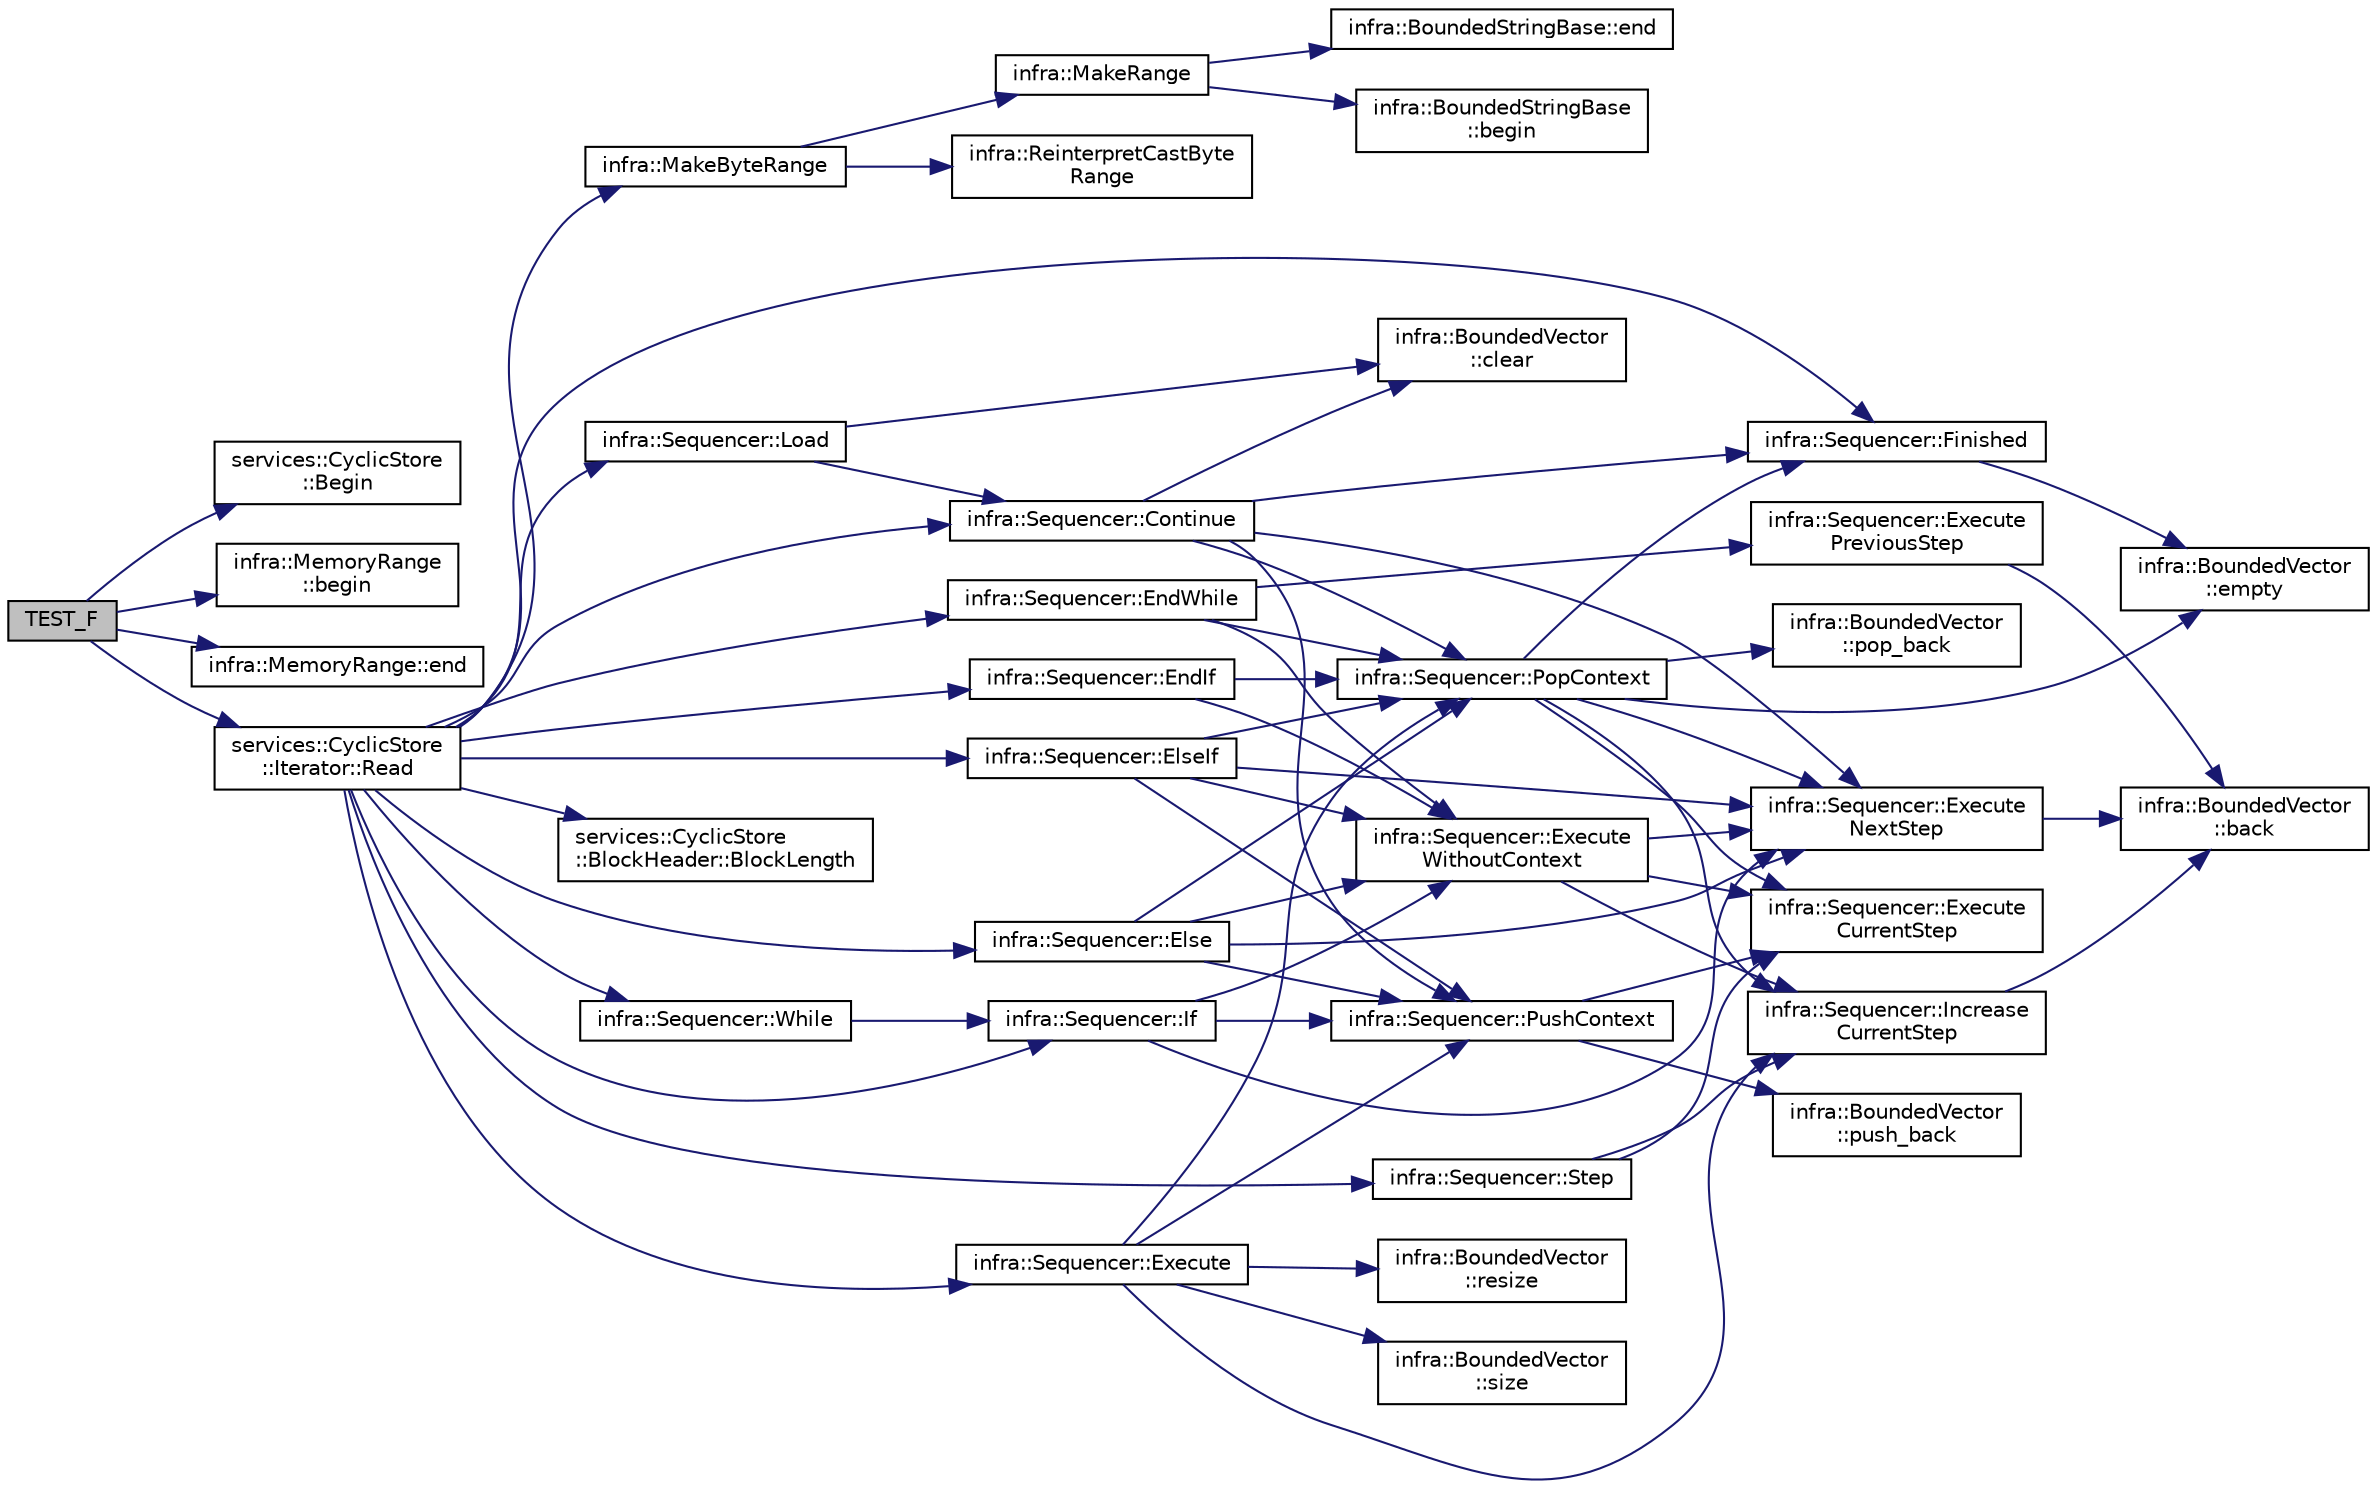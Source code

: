 digraph "TEST_F"
{
 // INTERACTIVE_SVG=YES
  edge [fontname="Helvetica",fontsize="10",labelfontname="Helvetica",labelfontsize="10"];
  node [fontname="Helvetica",fontsize="10",shape=record];
  rankdir="LR";
  Node868 [label="TEST_F",height=0.2,width=0.4,color="black", fillcolor="grey75", style="filled", fontcolor="black"];
  Node868 -> Node869 [color="midnightblue",fontsize="10",style="solid",fontname="Helvetica"];
  Node869 [label="services::CyclicStore\l::Begin",height=0.2,width=0.4,color="black", fillcolor="white", style="filled",URL="$d4/d36/classservices_1_1_cyclic_store.html#a0b1c01e3c97a02e55eeba72c51f64d87"];
  Node868 -> Node870 [color="midnightblue",fontsize="10",style="solid",fontname="Helvetica"];
  Node870 [label="infra::MemoryRange\l::begin",height=0.2,width=0.4,color="black", fillcolor="white", style="filled",URL="$d0/d6d/classinfra_1_1_memory_range.html#a7a83ceae17802af5ecebfb9557912ece"];
  Node868 -> Node871 [color="midnightblue",fontsize="10",style="solid",fontname="Helvetica"];
  Node871 [label="infra::MemoryRange::end",height=0.2,width=0.4,color="black", fillcolor="white", style="filled",URL="$d0/d6d/classinfra_1_1_memory_range.html#a1be4daa094045e4e3bff3b2748646c12"];
  Node868 -> Node872 [color="midnightblue",fontsize="10",style="solid",fontname="Helvetica"];
  Node872 [label="services::CyclicStore\l::Iterator::Read",height=0.2,width=0.4,color="black", fillcolor="white", style="filled",URL="$d8/d2e/classservices_1_1_cyclic_store_1_1_iterator.html#a381735d4db303d7075fb985d38620026"];
  Node872 -> Node873 [color="midnightblue",fontsize="10",style="solid",fontname="Helvetica"];
  Node873 [label="infra::Sequencer::Finished",height=0.2,width=0.4,color="black", fillcolor="white", style="filled",URL="$d8/dcc/classinfra_1_1_sequencer.html#aa8d62e488058da02b14a31017a33b199"];
  Node873 -> Node874 [color="midnightblue",fontsize="10",style="solid",fontname="Helvetica"];
  Node874 [label="infra::BoundedVector\l::empty",height=0.2,width=0.4,color="black", fillcolor="white", style="filled",URL="$dc/de7/classinfra_1_1_bounded_vector.html#ab9477e08e53eb7d020fac8bd1d37fda7"];
  Node872 -> Node875 [color="midnightblue",fontsize="10",style="solid",fontname="Helvetica"];
  Node875 [label="infra::Sequencer::Load",height=0.2,width=0.4,color="black", fillcolor="white", style="filled",URL="$d8/dcc/classinfra_1_1_sequencer.html#ade4e7fa24c5c9451ed375fe6c155f694"];
  Node875 -> Node876 [color="midnightblue",fontsize="10",style="solid",fontname="Helvetica"];
  Node876 [label="infra::BoundedVector\l::clear",height=0.2,width=0.4,color="black", fillcolor="white", style="filled",URL="$dc/de7/classinfra_1_1_bounded_vector.html#a0d65fc52854eb5ee43419e451e3cd49a"];
  Node875 -> Node877 [color="midnightblue",fontsize="10",style="solid",fontname="Helvetica"];
  Node877 [label="infra::Sequencer::Continue",height=0.2,width=0.4,color="black", fillcolor="white", style="filled",URL="$d8/dcc/classinfra_1_1_sequencer.html#a540855dbc1e4f39faed3b55ec7c947c0"];
  Node877 -> Node876 [color="midnightblue",fontsize="10",style="solid",fontname="Helvetica"];
  Node877 -> Node878 [color="midnightblue",fontsize="10",style="solid",fontname="Helvetica"];
  Node878 [label="infra::Sequencer::PushContext",height=0.2,width=0.4,color="black", fillcolor="white", style="filled",URL="$d8/dcc/classinfra_1_1_sequencer.html#adb44b85c61f00faae6ca6ad1de6a7380"];
  Node878 -> Node879 [color="midnightblue",fontsize="10",style="solid",fontname="Helvetica"];
  Node879 [label="infra::Sequencer::Execute\lCurrentStep",height=0.2,width=0.4,color="black", fillcolor="white", style="filled",URL="$d8/dcc/classinfra_1_1_sequencer.html#abfc36f76cfc75495f321bc6643826c98"];
  Node878 -> Node880 [color="midnightblue",fontsize="10",style="solid",fontname="Helvetica"];
  Node880 [label="infra::BoundedVector\l::push_back",height=0.2,width=0.4,color="black", fillcolor="white", style="filled",URL="$dc/de7/classinfra_1_1_bounded_vector.html#a17cb2ff4e6291f156cb5a41cca1b4edf"];
  Node877 -> Node881 [color="midnightblue",fontsize="10",style="solid",fontname="Helvetica"];
  Node881 [label="infra::Sequencer::PopContext",height=0.2,width=0.4,color="black", fillcolor="white", style="filled",URL="$d8/dcc/classinfra_1_1_sequencer.html#a5a0bb79e770ee68910377bcbd24f9c14"];
  Node881 -> Node879 [color="midnightblue",fontsize="10",style="solid",fontname="Helvetica"];
  Node881 -> Node882 [color="midnightblue",fontsize="10",style="solid",fontname="Helvetica"];
  Node882 [label="infra::BoundedVector\l::pop_back",height=0.2,width=0.4,color="black", fillcolor="white", style="filled",URL="$dc/de7/classinfra_1_1_bounded_vector.html#acd442a237e9f5935f766dd3ef4a818e9"];
  Node881 -> Node873 [color="midnightblue",fontsize="10",style="solid",fontname="Helvetica"];
  Node881 -> Node883 [color="midnightblue",fontsize="10",style="solid",fontname="Helvetica"];
  Node883 [label="infra::Sequencer::Execute\lNextStep",height=0.2,width=0.4,color="black", fillcolor="white", style="filled",URL="$d8/dcc/classinfra_1_1_sequencer.html#a144aefdee6184f0c01287ef64e4e588a"];
  Node883 -> Node884 [color="midnightblue",fontsize="10",style="solid",fontname="Helvetica"];
  Node884 [label="infra::BoundedVector\l::back",height=0.2,width=0.4,color="black", fillcolor="white", style="filled",URL="$dc/de7/classinfra_1_1_bounded_vector.html#aa142a336c186d6e58c5573ba860be106"];
  Node881 -> Node874 [color="midnightblue",fontsize="10",style="solid",fontname="Helvetica"];
  Node881 -> Node885 [color="midnightblue",fontsize="10",style="solid",fontname="Helvetica"];
  Node885 [label="infra::Sequencer::Increase\lCurrentStep",height=0.2,width=0.4,color="black", fillcolor="white", style="filled",URL="$d8/dcc/classinfra_1_1_sequencer.html#aa1da1c05382c54296fe23b30d6cf6cf8"];
  Node885 -> Node884 [color="midnightblue",fontsize="10",style="solid",fontname="Helvetica"];
  Node877 -> Node873 [color="midnightblue",fontsize="10",style="solid",fontname="Helvetica"];
  Node877 -> Node883 [color="midnightblue",fontsize="10",style="solid",fontname="Helvetica"];
  Node872 -> Node886 [color="midnightblue",fontsize="10",style="solid",fontname="Helvetica"];
  Node886 [label="infra::Sequencer::While",height=0.2,width=0.4,color="black", fillcolor="white", style="filled",URL="$d8/dcc/classinfra_1_1_sequencer.html#afc41c4a19e4ea4741222953cd5b3db33"];
  Node886 -> Node887 [color="midnightblue",fontsize="10",style="solid",fontname="Helvetica"];
  Node887 [label="infra::Sequencer::If",height=0.2,width=0.4,color="black", fillcolor="white", style="filled",URL="$d8/dcc/classinfra_1_1_sequencer.html#a0e40d6564269650aee9417413f24dc10"];
  Node887 -> Node888 [color="midnightblue",fontsize="10",style="solid",fontname="Helvetica"];
  Node888 [label="infra::Sequencer::Execute\lWithoutContext",height=0.2,width=0.4,color="black", fillcolor="white", style="filled",URL="$d8/dcc/classinfra_1_1_sequencer.html#a40c4a5d093bef3a87c982a01f528f4de"];
  Node888 -> Node879 [color="midnightblue",fontsize="10",style="solid",fontname="Helvetica"];
  Node888 -> Node883 [color="midnightblue",fontsize="10",style="solid",fontname="Helvetica"];
  Node888 -> Node885 [color="midnightblue",fontsize="10",style="solid",fontname="Helvetica"];
  Node887 -> Node883 [color="midnightblue",fontsize="10",style="solid",fontname="Helvetica"];
  Node887 -> Node878 [color="midnightblue",fontsize="10",style="solid",fontname="Helvetica"];
  Node872 -> Node889 [color="midnightblue",fontsize="10",style="solid",fontname="Helvetica"];
  Node889 [label="infra::Sequencer::Step",height=0.2,width=0.4,color="black", fillcolor="white", style="filled",URL="$d8/dcc/classinfra_1_1_sequencer.html#abe6c94f65a82b03dde3e4e8fb85c9cdc"];
  Node889 -> Node879 [color="midnightblue",fontsize="10",style="solid",fontname="Helvetica"];
  Node889 -> Node885 [color="midnightblue",fontsize="10",style="solid",fontname="Helvetica"];
  Node872 -> Node890 [color="midnightblue",fontsize="10",style="solid",fontname="Helvetica"];
  Node890 [label="infra::MakeByteRange",height=0.2,width=0.4,color="black", fillcolor="white", style="filled",URL="$d0/de3/namespaceinfra.html#ae4478bf95f90ceb679642cb4180f205f"];
  Node890 -> Node891 [color="midnightblue",fontsize="10",style="solid",fontname="Helvetica"];
  Node891 [label="infra::ReinterpretCastByte\lRange",height=0.2,width=0.4,color="black", fillcolor="white", style="filled",URL="$d0/de3/namespaceinfra.html#a74203fdf2e029d2667c7e4925092cc9a"];
  Node890 -> Node892 [color="midnightblue",fontsize="10",style="solid",fontname="Helvetica"];
  Node892 [label="infra::MakeRange",height=0.2,width=0.4,color="black", fillcolor="white", style="filled",URL="$d0/de3/namespaceinfra.html#afe38b7d4318537de2f28b244211c4275"];
  Node892 -> Node893 [color="midnightblue",fontsize="10",style="solid",fontname="Helvetica"];
  Node893 [label="infra::BoundedStringBase\l::begin",height=0.2,width=0.4,color="black", fillcolor="white", style="filled",URL="$d1/d2a/classinfra_1_1_bounded_string_base.html#aef23e4250cad2fdc69ccc39f68734233"];
  Node892 -> Node894 [color="midnightblue",fontsize="10",style="solid",fontname="Helvetica"];
  Node894 [label="infra::BoundedStringBase::end",height=0.2,width=0.4,color="black", fillcolor="white", style="filled",URL="$d1/d2a/classinfra_1_1_bounded_string_base.html#af5021f1ea3898146d0a55c2895f07dbf"];
  Node872 -> Node877 [color="midnightblue",fontsize="10",style="solid",fontname="Helvetica"];
  Node872 -> Node887 [color="midnightblue",fontsize="10",style="solid",fontname="Helvetica"];
  Node872 -> Node895 [color="midnightblue",fontsize="10",style="solid",fontname="Helvetica"];
  Node895 [label="services::CyclicStore\l::BlockHeader::BlockLength",height=0.2,width=0.4,color="black", fillcolor="white", style="filled",URL="$d8/d0b/structservices_1_1_cyclic_store_1_1_block_header.html#a1766a5219fa4d204ef811649872a2938"];
  Node872 -> Node896 [color="midnightblue",fontsize="10",style="solid",fontname="Helvetica"];
  Node896 [label="infra::Sequencer::Else",height=0.2,width=0.4,color="black", fillcolor="white", style="filled",URL="$d8/dcc/classinfra_1_1_sequencer.html#af97f536321810ac342fe6cb6e8eb8533"];
  Node896 -> Node881 [color="midnightblue",fontsize="10",style="solid",fontname="Helvetica"];
  Node896 -> Node888 [color="midnightblue",fontsize="10",style="solid",fontname="Helvetica"];
  Node896 -> Node883 [color="midnightblue",fontsize="10",style="solid",fontname="Helvetica"];
  Node896 -> Node878 [color="midnightblue",fontsize="10",style="solid",fontname="Helvetica"];
  Node872 -> Node897 [color="midnightblue",fontsize="10",style="solid",fontname="Helvetica"];
  Node897 [label="infra::Sequencer::Execute",height=0.2,width=0.4,color="black", fillcolor="white", style="filled",URL="$d8/dcc/classinfra_1_1_sequencer.html#a98e466d1ab1c7c738b4b7b6d79667132"];
  Node897 -> Node898 [color="midnightblue",fontsize="10",style="solid",fontname="Helvetica"];
  Node898 [label="infra::BoundedVector\l::size",height=0.2,width=0.4,color="black", fillcolor="white", style="filled",URL="$dc/de7/classinfra_1_1_bounded_vector.html#a605f344af39e74f48bb205c86f57b5da"];
  Node897 -> Node899 [color="midnightblue",fontsize="10",style="solid",fontname="Helvetica"];
  Node899 [label="infra::BoundedVector\l::resize",height=0.2,width=0.4,color="black", fillcolor="white", style="filled",URL="$dc/de7/classinfra_1_1_bounded_vector.html#afa10f6004fa9f862b5e1609b29a32a19"];
  Node897 -> Node878 [color="midnightblue",fontsize="10",style="solid",fontname="Helvetica"];
  Node897 -> Node881 [color="midnightblue",fontsize="10",style="solid",fontname="Helvetica"];
  Node897 -> Node885 [color="midnightblue",fontsize="10",style="solid",fontname="Helvetica"];
  Node872 -> Node900 [color="midnightblue",fontsize="10",style="solid",fontname="Helvetica"];
  Node900 [label="infra::Sequencer::EndIf",height=0.2,width=0.4,color="black", fillcolor="white", style="filled",URL="$d8/dcc/classinfra_1_1_sequencer.html#a1cb4cebfeb7a84298523d1e2f7f13432"];
  Node900 -> Node881 [color="midnightblue",fontsize="10",style="solid",fontname="Helvetica"];
  Node900 -> Node888 [color="midnightblue",fontsize="10",style="solid",fontname="Helvetica"];
  Node872 -> Node901 [color="midnightblue",fontsize="10",style="solid",fontname="Helvetica"];
  Node901 [label="infra::Sequencer::ElseIf",height=0.2,width=0.4,color="black", fillcolor="white", style="filled",URL="$d8/dcc/classinfra_1_1_sequencer.html#a054b562edafabb754729f6ab45eb8c9d"];
  Node901 -> Node881 [color="midnightblue",fontsize="10",style="solid",fontname="Helvetica"];
  Node901 -> Node888 [color="midnightblue",fontsize="10",style="solid",fontname="Helvetica"];
  Node901 -> Node883 [color="midnightblue",fontsize="10",style="solid",fontname="Helvetica"];
  Node901 -> Node878 [color="midnightblue",fontsize="10",style="solid",fontname="Helvetica"];
  Node872 -> Node902 [color="midnightblue",fontsize="10",style="solid",fontname="Helvetica"];
  Node902 [label="infra::Sequencer::EndWhile",height=0.2,width=0.4,color="black", fillcolor="white", style="filled",URL="$d8/dcc/classinfra_1_1_sequencer.html#a44c59b0dc536d34b809bd4504e3f1a8b"];
  Node902 -> Node881 [color="midnightblue",fontsize="10",style="solid",fontname="Helvetica"];
  Node902 -> Node888 [color="midnightblue",fontsize="10",style="solid",fontname="Helvetica"];
  Node902 -> Node903 [color="midnightblue",fontsize="10",style="solid",fontname="Helvetica"];
  Node903 [label="infra::Sequencer::Execute\lPreviousStep",height=0.2,width=0.4,color="black", fillcolor="white", style="filled",URL="$d8/dcc/classinfra_1_1_sequencer.html#a9654eb285041dab54e3f0e47b79a53dc"];
  Node903 -> Node884 [color="midnightblue",fontsize="10",style="solid",fontname="Helvetica"];
}
